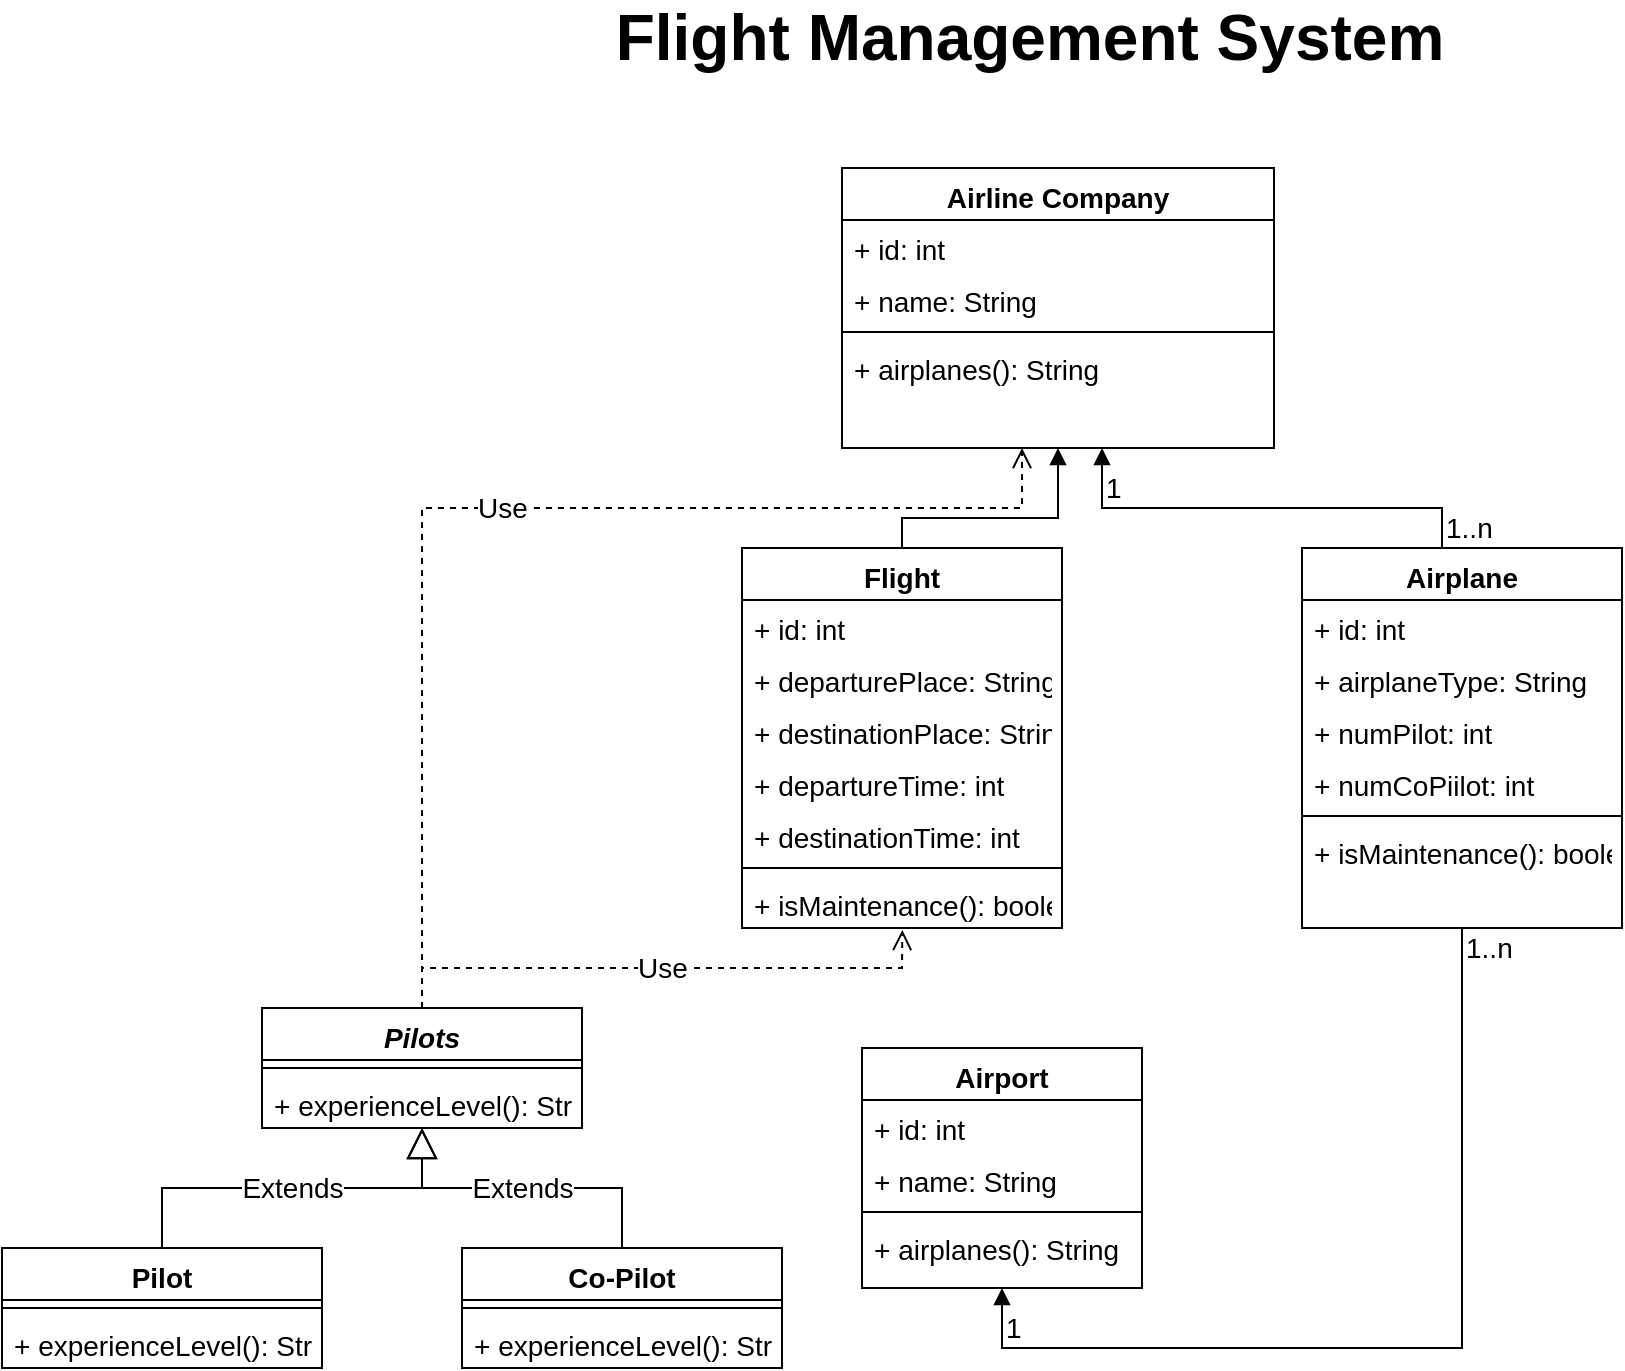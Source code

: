 <mxfile version="21.6.5" type="device">
  <diagram id="C5RBs43oDa-KdzZeNtuy" name="Page-1">
    <mxGraphModel dx="1766" dy="752" grid="0" gridSize="10" guides="1" tooltips="1" connect="1" arrows="1" fold="1" page="0" pageScale="1" pageWidth="827" pageHeight="1169" math="0" shadow="0">
      <root>
        <mxCell id="WIyWlLk6GJQsqaUBKTNV-0" />
        <mxCell id="WIyWlLk6GJQsqaUBKTNV-1" parent="WIyWlLk6GJQsqaUBKTNV-0" />
        <mxCell id="zkfFHV4jXpPFQw0GAbJ--13" value="Airplane" style="swimlane;fontStyle=1;align=center;verticalAlign=top;childLayout=stackLayout;horizontal=1;startSize=26;horizontalStack=0;resizeParent=1;resizeLast=0;collapsible=1;marginBottom=0;rounded=0;shadow=0;strokeWidth=1;fontSize=14;" parent="WIyWlLk6GJQsqaUBKTNV-1" vertex="1">
          <mxGeometry x="550" y="460" width="160" height="190" as="geometry">
            <mxRectangle x="340" y="380" width="170" height="26" as="alternateBounds" />
          </mxGeometry>
        </mxCell>
        <mxCell id="cYXd367dHs57f8v02Yej-4" value="+ id: int" style="text;align=left;verticalAlign=top;spacingLeft=4;spacingRight=4;overflow=hidden;rotatable=0;points=[[0,0.5],[1,0.5]];portConstraint=eastwest;fontSize=14;" parent="zkfFHV4jXpPFQw0GAbJ--13" vertex="1">
          <mxGeometry y="26" width="160" height="26" as="geometry" />
        </mxCell>
        <mxCell id="cYXd367dHs57f8v02Yej-5" value="+ airplaneType: String" style="text;align=left;verticalAlign=top;spacingLeft=4;spacingRight=4;overflow=hidden;rotatable=0;points=[[0,0.5],[1,0.5]];portConstraint=eastwest;fontSize=14;" parent="zkfFHV4jXpPFQw0GAbJ--13" vertex="1">
          <mxGeometry y="52" width="160" height="26" as="geometry" />
        </mxCell>
        <mxCell id="cYXd367dHs57f8v02Yej-6" value="+ numPilot: int" style="text;align=left;verticalAlign=top;spacingLeft=4;spacingRight=4;overflow=hidden;rotatable=0;points=[[0,0.5],[1,0.5]];portConstraint=eastwest;fontSize=14;" parent="zkfFHV4jXpPFQw0GAbJ--13" vertex="1">
          <mxGeometry y="78" width="160" height="26" as="geometry" />
        </mxCell>
        <mxCell id="cYXd367dHs57f8v02Yej-7" value="+ numCoPiilot: int" style="text;align=left;verticalAlign=top;spacingLeft=4;spacingRight=4;overflow=hidden;rotatable=0;points=[[0,0.5],[1,0.5]];portConstraint=eastwest;fontSize=14;" parent="zkfFHV4jXpPFQw0GAbJ--13" vertex="1">
          <mxGeometry y="104" width="160" height="26" as="geometry" />
        </mxCell>
        <mxCell id="zkfFHV4jXpPFQw0GAbJ--15" value="" style="line;html=1;strokeWidth=1;align=left;verticalAlign=middle;spacingTop=-1;spacingLeft=3;spacingRight=3;rotatable=0;labelPosition=right;points=[];portConstraint=eastwest;fontSize=14;" parent="zkfFHV4jXpPFQw0GAbJ--13" vertex="1">
          <mxGeometry y="130" width="160" height="8" as="geometry" />
        </mxCell>
        <mxCell id="zkfFHV4jXpPFQw0GAbJ--14" value="+ isMaintenance(): boolean" style="text;align=left;verticalAlign=top;spacingLeft=4;spacingRight=4;overflow=hidden;rotatable=0;points=[[0,0.5],[1,0.5]];portConstraint=eastwest;fontSize=14;" parent="zkfFHV4jXpPFQw0GAbJ--13" vertex="1">
          <mxGeometry y="138" width="160" height="26" as="geometry" />
        </mxCell>
        <mxCell id="zkfFHV4jXpPFQw0GAbJ--17" value="Airline Company" style="swimlane;fontStyle=1;align=center;verticalAlign=top;childLayout=stackLayout;horizontal=1;startSize=26;horizontalStack=0;resizeParent=1;resizeLast=0;collapsible=1;marginBottom=0;rounded=0;shadow=0;strokeWidth=1;fontSize=14;" parent="WIyWlLk6GJQsqaUBKTNV-1" vertex="1">
          <mxGeometry x="320" y="270" width="216" height="140" as="geometry">
            <mxRectangle x="550" y="140" width="160" height="26" as="alternateBounds" />
          </mxGeometry>
        </mxCell>
        <mxCell id="zkfFHV4jXpPFQw0GAbJ--18" value="+ id: int" style="text;align=left;verticalAlign=top;spacingLeft=4;spacingRight=4;overflow=hidden;rotatable=0;points=[[0,0.5],[1,0.5]];portConstraint=eastwest;fontSize=14;" parent="zkfFHV4jXpPFQw0GAbJ--17" vertex="1">
          <mxGeometry y="26" width="216" height="26" as="geometry" />
        </mxCell>
        <mxCell id="zkfFHV4jXpPFQw0GAbJ--20" value="+ name: String" style="text;align=left;verticalAlign=top;spacingLeft=4;spacingRight=4;overflow=hidden;rotatable=0;points=[[0,0.5],[1,0.5]];portConstraint=eastwest;rounded=0;shadow=0;html=0;fontSize=14;" parent="zkfFHV4jXpPFQw0GAbJ--17" vertex="1">
          <mxGeometry y="52" width="216" height="26" as="geometry" />
        </mxCell>
        <mxCell id="zkfFHV4jXpPFQw0GAbJ--23" value="" style="line;html=1;strokeWidth=1;align=left;verticalAlign=middle;spacingTop=-1;spacingLeft=3;spacingRight=3;rotatable=0;labelPosition=right;points=[];portConstraint=eastwest;fontSize=14;" parent="zkfFHV4jXpPFQw0GAbJ--17" vertex="1">
          <mxGeometry y="78" width="216" height="8" as="geometry" />
        </mxCell>
        <mxCell id="D3DdjVzQmp-FkfJZ2dL--0" value="+ airplanes(): String" style="text;align=left;verticalAlign=top;spacingLeft=4;spacingRight=4;overflow=hidden;rotatable=0;points=[[0,0.5],[1,0.5]];portConstraint=eastwest;rounded=0;shadow=0;html=0;fontSize=14;" vertex="1" parent="zkfFHV4jXpPFQw0GAbJ--17">
          <mxGeometry y="86" width="216" height="26" as="geometry" />
        </mxCell>
        <mxCell id="cYXd367dHs57f8v02Yej-9" value="Flight" style="swimlane;fontStyle=1;align=center;verticalAlign=top;childLayout=stackLayout;horizontal=1;startSize=26;horizontalStack=0;resizeParent=1;resizeLast=0;collapsible=1;marginBottom=0;rounded=0;shadow=0;strokeWidth=1;fontSize=14;" parent="WIyWlLk6GJQsqaUBKTNV-1" vertex="1">
          <mxGeometry x="270" y="460" width="160" height="190" as="geometry">
            <mxRectangle x="340" y="380" width="170" height="26" as="alternateBounds" />
          </mxGeometry>
        </mxCell>
        <mxCell id="cYXd367dHs57f8v02Yej-10" value="+ id: int" style="text;align=left;verticalAlign=top;spacingLeft=4;spacingRight=4;overflow=hidden;rotatable=0;points=[[0,0.5],[1,0.5]];portConstraint=eastwest;fontSize=14;" parent="cYXd367dHs57f8v02Yej-9" vertex="1">
          <mxGeometry y="26" width="160" height="26" as="geometry" />
        </mxCell>
        <mxCell id="cYXd367dHs57f8v02Yej-11" value="+ departurePlace: String" style="text;align=left;verticalAlign=top;spacingLeft=4;spacingRight=4;overflow=hidden;rotatable=0;points=[[0,0.5],[1,0.5]];portConstraint=eastwest;fontSize=14;" parent="cYXd367dHs57f8v02Yej-9" vertex="1">
          <mxGeometry y="52" width="160" height="26" as="geometry" />
        </mxCell>
        <mxCell id="cYXd367dHs57f8v02Yej-12" value="+ destinationPlace: String" style="text;align=left;verticalAlign=top;spacingLeft=4;spacingRight=4;overflow=hidden;rotatable=0;points=[[0,0.5],[1,0.5]];portConstraint=eastwest;fontSize=14;" parent="cYXd367dHs57f8v02Yej-9" vertex="1">
          <mxGeometry y="78" width="160" height="26" as="geometry" />
        </mxCell>
        <mxCell id="cYXd367dHs57f8v02Yej-13" value="+ departureTime: int" style="text;align=left;verticalAlign=top;spacingLeft=4;spacingRight=4;overflow=hidden;rotatable=0;points=[[0,0.5],[1,0.5]];portConstraint=eastwest;fontSize=14;" parent="cYXd367dHs57f8v02Yej-9" vertex="1">
          <mxGeometry y="104" width="160" height="26" as="geometry" />
        </mxCell>
        <mxCell id="cYXd367dHs57f8v02Yej-16" value="+ destinationTime: int" style="text;align=left;verticalAlign=top;spacingLeft=4;spacingRight=4;overflow=hidden;rotatable=0;points=[[0,0.5],[1,0.5]];portConstraint=eastwest;fontSize=14;" parent="cYXd367dHs57f8v02Yej-9" vertex="1">
          <mxGeometry y="130" width="160" height="26" as="geometry" />
        </mxCell>
        <mxCell id="cYXd367dHs57f8v02Yej-14" value="" style="line;html=1;strokeWidth=1;align=left;verticalAlign=middle;spacingTop=-1;spacingLeft=3;spacingRight=3;rotatable=0;labelPosition=right;points=[];portConstraint=eastwest;fontSize=14;" parent="cYXd367dHs57f8v02Yej-9" vertex="1">
          <mxGeometry y="156" width="160" height="8" as="geometry" />
        </mxCell>
        <mxCell id="cYXd367dHs57f8v02Yej-15" value="+ isMaintenance(): boolean" style="text;align=left;verticalAlign=top;spacingLeft=4;spacingRight=4;overflow=hidden;rotatable=0;points=[[0,0.5],[1,0.5]];portConstraint=eastwest;fontSize=14;" parent="cYXd367dHs57f8v02Yej-9" vertex="1">
          <mxGeometry y="164" width="160" height="26" as="geometry" />
        </mxCell>
        <mxCell id="D3DdjVzQmp-FkfJZ2dL--1" value="Airport" style="swimlane;fontStyle=1;align=center;verticalAlign=top;childLayout=stackLayout;horizontal=1;startSize=26;horizontalStack=0;resizeParent=1;resizeLast=0;collapsible=1;marginBottom=0;rounded=0;shadow=0;strokeWidth=1;fontSize=14;" vertex="1" parent="WIyWlLk6GJQsqaUBKTNV-1">
          <mxGeometry x="330" y="710" width="140" height="120" as="geometry">
            <mxRectangle x="550" y="140" width="160" height="26" as="alternateBounds" />
          </mxGeometry>
        </mxCell>
        <mxCell id="D3DdjVzQmp-FkfJZ2dL--2" value="+ id: int" style="text;align=left;verticalAlign=top;spacingLeft=4;spacingRight=4;overflow=hidden;rotatable=0;points=[[0,0.5],[1,0.5]];portConstraint=eastwest;fontSize=14;" vertex="1" parent="D3DdjVzQmp-FkfJZ2dL--1">
          <mxGeometry y="26" width="140" height="26" as="geometry" />
        </mxCell>
        <mxCell id="D3DdjVzQmp-FkfJZ2dL--3" value="+ name: String" style="text;align=left;verticalAlign=top;spacingLeft=4;spacingRight=4;overflow=hidden;rotatable=0;points=[[0,0.5],[1,0.5]];portConstraint=eastwest;rounded=0;shadow=0;html=0;fontSize=14;" vertex="1" parent="D3DdjVzQmp-FkfJZ2dL--1">
          <mxGeometry y="52" width="140" height="26" as="geometry" />
        </mxCell>
        <mxCell id="D3DdjVzQmp-FkfJZ2dL--4" value="" style="line;html=1;strokeWidth=1;align=left;verticalAlign=middle;spacingTop=-1;spacingLeft=3;spacingRight=3;rotatable=0;labelPosition=right;points=[];portConstraint=eastwest;fontSize=14;" vertex="1" parent="D3DdjVzQmp-FkfJZ2dL--1">
          <mxGeometry y="78" width="140" height="8" as="geometry" />
        </mxCell>
        <mxCell id="D3DdjVzQmp-FkfJZ2dL--5" value="+ airplanes(): String" style="text;align=left;verticalAlign=top;spacingLeft=4;spacingRight=4;overflow=hidden;rotatable=0;points=[[0,0.5],[1,0.5]];portConstraint=eastwest;rounded=0;shadow=0;html=0;fontSize=14;" vertex="1" parent="D3DdjVzQmp-FkfJZ2dL--1">
          <mxGeometry y="86" width="140" height="26" as="geometry" />
        </mxCell>
        <mxCell id="D3DdjVzQmp-FkfJZ2dL--23" value="" style="group;fontSize=14;" vertex="1" connectable="0" parent="WIyWlLk6GJQsqaUBKTNV-1">
          <mxGeometry x="-100" y="690" width="390" height="180" as="geometry" />
        </mxCell>
        <mxCell id="D3DdjVzQmp-FkfJZ2dL--6" value="Pilots" style="swimlane;fontStyle=3;align=center;verticalAlign=top;childLayout=stackLayout;horizontal=1;startSize=26;horizontalStack=0;resizeParent=1;resizeLast=0;collapsible=1;marginBottom=0;rounded=0;shadow=0;strokeWidth=1;fontSize=14;" vertex="1" parent="D3DdjVzQmp-FkfJZ2dL--23">
          <mxGeometry x="130" width="160" height="60" as="geometry">
            <mxRectangle x="340" y="380" width="170" height="26" as="alternateBounds" />
          </mxGeometry>
        </mxCell>
        <mxCell id="D3DdjVzQmp-FkfJZ2dL--11" value="" style="line;html=1;strokeWidth=1;align=left;verticalAlign=middle;spacingTop=-1;spacingLeft=3;spacingRight=3;rotatable=0;labelPosition=right;points=[];portConstraint=eastwest;fontSize=14;" vertex="1" parent="D3DdjVzQmp-FkfJZ2dL--6">
          <mxGeometry y="26" width="160" height="8" as="geometry" />
        </mxCell>
        <mxCell id="D3DdjVzQmp-FkfJZ2dL--20" value="+ experienceLevel(): String" style="text;align=left;verticalAlign=top;spacingLeft=4;spacingRight=4;overflow=hidden;rotatable=0;points=[[0,0.5],[1,0.5]];portConstraint=eastwest;fontSize=14;" vertex="1" parent="D3DdjVzQmp-FkfJZ2dL--6">
          <mxGeometry y="34" width="160" height="20" as="geometry" />
        </mxCell>
        <mxCell id="D3DdjVzQmp-FkfJZ2dL--13" value="Pilot" style="swimlane;fontStyle=1;align=center;verticalAlign=top;childLayout=stackLayout;horizontal=1;startSize=26;horizontalStack=0;resizeParent=1;resizeLast=0;collapsible=1;marginBottom=0;rounded=0;shadow=0;strokeWidth=1;fontSize=14;" vertex="1" parent="D3DdjVzQmp-FkfJZ2dL--23">
          <mxGeometry y="120" width="160" height="60" as="geometry">
            <mxRectangle x="340" y="380" width="170" height="26" as="alternateBounds" />
          </mxGeometry>
        </mxCell>
        <mxCell id="D3DdjVzQmp-FkfJZ2dL--14" value="" style="line;html=1;strokeWidth=1;align=left;verticalAlign=middle;spacingTop=-1;spacingLeft=3;spacingRight=3;rotatable=0;labelPosition=right;points=[];portConstraint=eastwest;fontSize=14;" vertex="1" parent="D3DdjVzQmp-FkfJZ2dL--13">
          <mxGeometry y="26" width="160" height="8" as="geometry" />
        </mxCell>
        <mxCell id="D3DdjVzQmp-FkfJZ2dL--19" value="+ experienceLevel(): String" style="text;align=left;verticalAlign=top;spacingLeft=4;spacingRight=4;overflow=hidden;rotatable=0;points=[[0,0.5],[1,0.5]];portConstraint=eastwest;fontSize=14;" vertex="1" parent="D3DdjVzQmp-FkfJZ2dL--13">
          <mxGeometry y="34" width="160" height="20" as="geometry" />
        </mxCell>
        <mxCell id="D3DdjVzQmp-FkfJZ2dL--16" value="Co-Pilot" style="swimlane;fontStyle=1;align=center;verticalAlign=top;childLayout=stackLayout;horizontal=1;startSize=26;horizontalStack=0;resizeParent=1;resizeLast=0;collapsible=1;marginBottom=0;rounded=0;shadow=0;strokeWidth=1;fontSize=14;" vertex="1" parent="D3DdjVzQmp-FkfJZ2dL--23">
          <mxGeometry x="230" y="120" width="160" height="60" as="geometry">
            <mxRectangle x="340" y="380" width="170" height="26" as="alternateBounds" />
          </mxGeometry>
        </mxCell>
        <mxCell id="D3DdjVzQmp-FkfJZ2dL--17" value="" style="line;html=1;strokeWidth=1;align=left;verticalAlign=middle;spacingTop=-1;spacingLeft=3;spacingRight=3;rotatable=0;labelPosition=right;points=[];portConstraint=eastwest;fontSize=14;" vertex="1" parent="D3DdjVzQmp-FkfJZ2dL--16">
          <mxGeometry y="26" width="160" height="8" as="geometry" />
        </mxCell>
        <mxCell id="D3DdjVzQmp-FkfJZ2dL--7" value="+ experienceLevel(): String" style="text;align=left;verticalAlign=top;spacingLeft=4;spacingRight=4;overflow=hidden;rotatable=0;points=[[0,0.5],[1,0.5]];portConstraint=eastwest;fontSize=14;" vertex="1" parent="D3DdjVzQmp-FkfJZ2dL--16">
          <mxGeometry y="34" width="160" height="20" as="geometry" />
        </mxCell>
        <mxCell id="D3DdjVzQmp-FkfJZ2dL--21" value="Extends" style="endArrow=block;endSize=13;endFill=0;html=1;rounded=0;exitX=0.5;exitY=0;exitDx=0;exitDy=0;entryX=0.5;entryY=1;entryDx=0;entryDy=0;jumpSize=6;fontSize=14;" edge="1" parent="D3DdjVzQmp-FkfJZ2dL--23" source="D3DdjVzQmp-FkfJZ2dL--13" target="D3DdjVzQmp-FkfJZ2dL--6">
          <mxGeometry width="160" relative="1" as="geometry">
            <mxPoint x="160" y="220" as="sourcePoint" />
            <mxPoint x="320" y="220" as="targetPoint" />
            <Array as="points">
              <mxPoint x="80" y="90" />
              <mxPoint x="210" y="90" />
            </Array>
          </mxGeometry>
        </mxCell>
        <mxCell id="D3DdjVzQmp-FkfJZ2dL--22" value="Extends" style="endArrow=block;endSize=13;endFill=0;html=1;rounded=0;exitX=0.5;exitY=0;exitDx=0;exitDy=0;jumpSize=6;fontSize=14;" edge="1" parent="D3DdjVzQmp-FkfJZ2dL--23" source="D3DdjVzQmp-FkfJZ2dL--16">
          <mxGeometry width="160" relative="1" as="geometry">
            <mxPoint x="90" y="130" as="sourcePoint" />
            <mxPoint x="210" y="60" as="targetPoint" />
            <Array as="points">
              <mxPoint x="310" y="90" />
              <mxPoint x="210" y="90" />
            </Array>
          </mxGeometry>
        </mxCell>
        <mxCell id="D3DdjVzQmp-FkfJZ2dL--24" value="Use" style="endArrow=open;endSize=8;dashed=1;html=1;rounded=0;exitX=0.5;exitY=0;exitDx=0;exitDy=0;fontSize=14;" edge="1" parent="WIyWlLk6GJQsqaUBKTNV-1" source="D3DdjVzQmp-FkfJZ2dL--6">
          <mxGeometry width="160" relative="1" as="geometry">
            <mxPoint x="310" y="800" as="sourcePoint" />
            <mxPoint x="410" y="410" as="targetPoint" />
            <Array as="points">
              <mxPoint x="110" y="440" />
              <mxPoint x="410" y="440" />
            </Array>
          </mxGeometry>
        </mxCell>
        <mxCell id="D3DdjVzQmp-FkfJZ2dL--25" value="Use" style="endArrow=open;endSize=8;dashed=1;html=1;rounded=0;entryX=0.501;entryY=1.037;entryDx=0;entryDy=0;entryPerimeter=0;fontSize=14;" edge="1" parent="WIyWlLk6GJQsqaUBKTNV-1" target="cYXd367dHs57f8v02Yej-15">
          <mxGeometry width="160" relative="1" as="geometry">
            <mxPoint x="110" y="690" as="sourcePoint" />
            <mxPoint x="330" y="670" as="targetPoint" />
            <Array as="points">
              <mxPoint x="110" y="670" />
              <mxPoint x="200" y="670" />
              <mxPoint x="350" y="670" />
            </Array>
          </mxGeometry>
        </mxCell>
        <mxCell id="D3DdjVzQmp-FkfJZ2dL--26" value="" style="endArrow=block;endFill=1;html=1;edgeStyle=orthogonalEdgeStyle;align=left;verticalAlign=top;rounded=0;exitX=0.5;exitY=1;exitDx=0;exitDy=0;entryX=0.5;entryY=1;entryDx=0;entryDy=0;fontSize=14;" edge="1" parent="WIyWlLk6GJQsqaUBKTNV-1" source="zkfFHV4jXpPFQw0GAbJ--13" target="D3DdjVzQmp-FkfJZ2dL--1">
          <mxGeometry x="-1" relative="1" as="geometry">
            <mxPoint x="630" y="730" as="sourcePoint" />
            <mxPoint x="400" y="870" as="targetPoint" />
            <Array as="points">
              <mxPoint x="630" y="860" />
              <mxPoint x="400" y="860" />
            </Array>
          </mxGeometry>
        </mxCell>
        <mxCell id="D3DdjVzQmp-FkfJZ2dL--27" value="1..n" style="edgeLabel;resizable=0;html=1;align=left;verticalAlign=bottom;fontSize=14;" connectable="0" vertex="1" parent="D3DdjVzQmp-FkfJZ2dL--26">
          <mxGeometry x="-1" relative="1" as="geometry">
            <mxPoint y="20" as="offset" />
          </mxGeometry>
        </mxCell>
        <mxCell id="D3DdjVzQmp-FkfJZ2dL--29" value="1" style="edgeLabel;resizable=0;html=1;align=left;verticalAlign=bottom;fontSize=14;" connectable="0" vertex="1" parent="WIyWlLk6GJQsqaUBKTNV-1">
          <mxGeometry x="400" y="860" as="geometry" />
        </mxCell>
        <mxCell id="D3DdjVzQmp-FkfJZ2dL--30" value="" style="endArrow=block;endFill=1;html=1;edgeStyle=orthogonalEdgeStyle;align=left;verticalAlign=top;rounded=0;exitX=0.5;exitY=0;exitDx=0;exitDy=0;fontSize=14;" edge="1" parent="WIyWlLk6GJQsqaUBKTNV-1">
          <mxGeometry x="-1" relative="1" as="geometry">
            <mxPoint x="620.0" y="460" as="sourcePoint" />
            <mxPoint x="450" y="410" as="targetPoint" />
            <Array as="points">
              <mxPoint x="620" y="440" />
              <mxPoint x="450" y="440" />
            </Array>
          </mxGeometry>
        </mxCell>
        <mxCell id="D3DdjVzQmp-FkfJZ2dL--31" value="1..n" style="edgeLabel;resizable=0;html=1;align=left;verticalAlign=bottom;fontSize=14;" connectable="0" vertex="1" parent="D3DdjVzQmp-FkfJZ2dL--30">
          <mxGeometry x="-1" relative="1" as="geometry">
            <mxPoint as="offset" />
          </mxGeometry>
        </mxCell>
        <mxCell id="D3DdjVzQmp-FkfJZ2dL--33" value="1" style="edgeLabel;resizable=0;html=1;align=left;verticalAlign=bottom;fontSize=14;" connectable="0" vertex="1" parent="WIyWlLk6GJQsqaUBKTNV-1">
          <mxGeometry x="450" y="440" as="geometry" />
        </mxCell>
        <mxCell id="D3DdjVzQmp-FkfJZ2dL--34" value="&lt;font size=&quot;1&quot; style=&quot;&quot;&gt;&lt;b style=&quot;font-size: 32px;&quot;&gt;Flight Management System&lt;/b&gt;&lt;/font&gt;" style="text;html=1;strokeColor=none;fillColor=none;align=center;verticalAlign=middle;whiteSpace=wrap;rounded=0;" vertex="1" parent="WIyWlLk6GJQsqaUBKTNV-1">
          <mxGeometry x="134" y="190" width="560" height="30" as="geometry" />
        </mxCell>
        <mxCell id="D3DdjVzQmp-FkfJZ2dL--35" value="" style="html=1;verticalAlign=bottom;endArrow=block;edgeStyle=elbowEdgeStyle;elbow=vertical;curved=0;rounded=0;entryX=0.5;entryY=1;entryDx=0;entryDy=0;exitX=0.5;exitY=0;exitDx=0;exitDy=0;" edge="1" parent="WIyWlLk6GJQsqaUBKTNV-1" source="cYXd367dHs57f8v02Yej-9" target="zkfFHV4jXpPFQw0GAbJ--17">
          <mxGeometry width="80" relative="1" as="geometry">
            <mxPoint x="420" y="603" as="sourcePoint" />
            <mxPoint x="500" y="603" as="targetPoint" />
            <Array as="points">
              <mxPoint x="390" y="445" />
            </Array>
          </mxGeometry>
        </mxCell>
      </root>
    </mxGraphModel>
  </diagram>
</mxfile>
